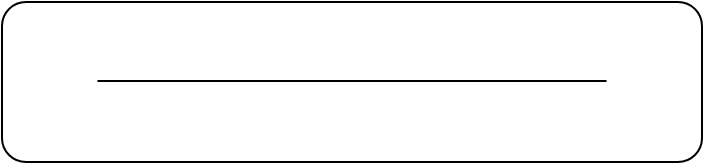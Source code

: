 <mxfile version="16.0.0" type="github">
  <diagram id="lJYFLGQmhrkRlPxedNZU" name="Page-1">
    <mxGraphModel dx="1185" dy="825" grid="1" gridSize="10" guides="1" tooltips="1" connect="1" arrows="1" fold="1" page="1" pageScale="1" pageWidth="827" pageHeight="1169" math="0" shadow="0">
      <root>
        <mxCell id="0" />
        <mxCell id="1" parent="0" />
        <mxCell id="bC0p9lIgmsswuvI5Gfbl-26" value="" style="group" vertex="1" connectable="0" parent="1">
          <mxGeometry x="180" y="170" width="350" height="80" as="geometry" />
        </mxCell>
        <mxCell id="bC0p9lIgmsswuvI5Gfbl-27" value="" style="rounded=1;whiteSpace=wrap;html=1;shadow=0;labelBackgroundColor=none;" vertex="1" parent="bC0p9lIgmsswuvI5Gfbl-26">
          <mxGeometry width="350" height="80" as="geometry" />
        </mxCell>
        <mxCell id="bC0p9lIgmsswuvI5Gfbl-28" value="" style="endArrow=none;html=1;rounded=0;shadow=0;sketch=0;" edge="1" parent="bC0p9lIgmsswuvI5Gfbl-26">
          <mxGeometry width="50" height="50" relative="1" as="geometry">
            <mxPoint x="47.727" y="39.5" as="sourcePoint" />
            <mxPoint x="302.273" y="39.5" as="targetPoint" />
          </mxGeometry>
        </mxCell>
      </root>
    </mxGraphModel>
  </diagram>
</mxfile>

